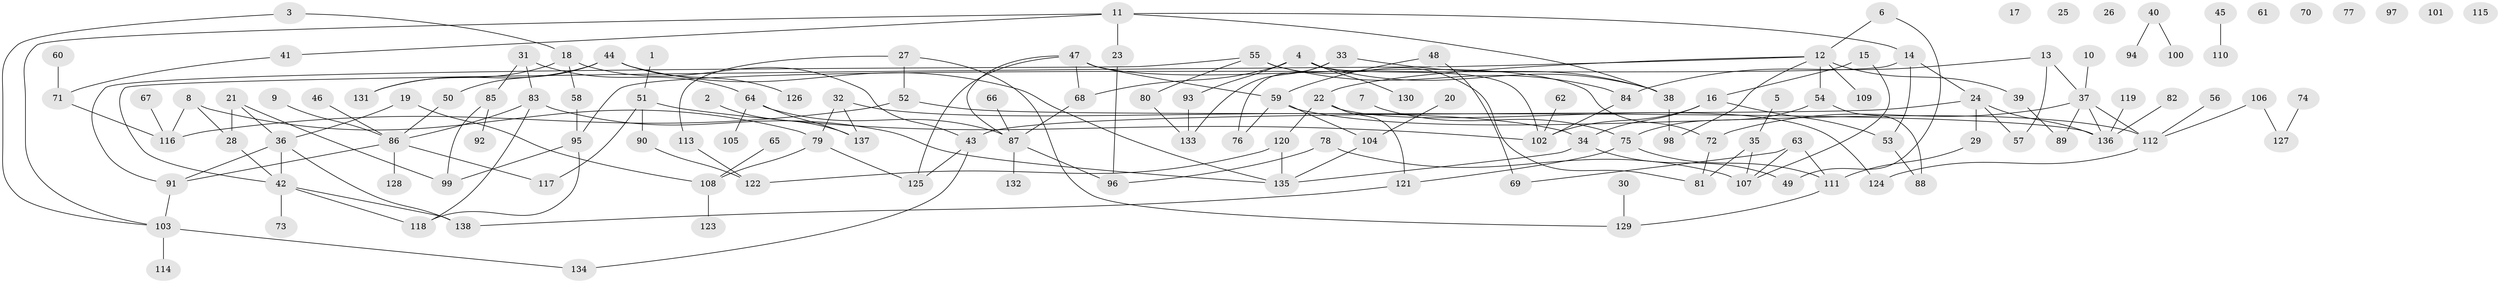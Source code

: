 // coarse degree distribution, {7: 0.027777777777777776, 13: 0.013888888888888888, 5: 0.08333333333333333, 4: 0.16666666666666666, 2: 0.2361111111111111, 6: 0.05555555555555555, 3: 0.25, 8: 0.013888888888888888, 1: 0.1527777777777778}
// Generated by graph-tools (version 1.1) at 2025/48/03/04/25 22:48:05]
// undirected, 138 vertices, 176 edges
graph export_dot {
  node [color=gray90,style=filled];
  1;
  2;
  3;
  4;
  5;
  6;
  7;
  8;
  9;
  10;
  11;
  12;
  13;
  14;
  15;
  16;
  17;
  18;
  19;
  20;
  21;
  22;
  23;
  24;
  25;
  26;
  27;
  28;
  29;
  30;
  31;
  32;
  33;
  34;
  35;
  36;
  37;
  38;
  39;
  40;
  41;
  42;
  43;
  44;
  45;
  46;
  47;
  48;
  49;
  50;
  51;
  52;
  53;
  54;
  55;
  56;
  57;
  58;
  59;
  60;
  61;
  62;
  63;
  64;
  65;
  66;
  67;
  68;
  69;
  70;
  71;
  72;
  73;
  74;
  75;
  76;
  77;
  78;
  79;
  80;
  81;
  82;
  83;
  84;
  85;
  86;
  87;
  88;
  89;
  90;
  91;
  92;
  93;
  94;
  95;
  96;
  97;
  98;
  99;
  100;
  101;
  102;
  103;
  104;
  105;
  106;
  107;
  108;
  109;
  110;
  111;
  112;
  113;
  114;
  115;
  116;
  117;
  118;
  119;
  120;
  121;
  122;
  123;
  124;
  125;
  126;
  127;
  128;
  129;
  130;
  131;
  132;
  133;
  134;
  135;
  136;
  137;
  138;
  1 -- 51;
  2 -- 137;
  3 -- 18;
  3 -- 103;
  4 -- 38;
  4 -- 68;
  4 -- 93;
  4 -- 102;
  4 -- 130;
  5 -- 35;
  6 -- 12;
  6 -- 49;
  7 -- 75;
  8 -- 28;
  8 -- 79;
  8 -- 116;
  9 -- 86;
  10 -- 37;
  11 -- 14;
  11 -- 23;
  11 -- 38;
  11 -- 41;
  11 -- 103;
  12 -- 22;
  12 -- 39;
  12 -- 42;
  12 -- 54;
  12 -- 98;
  12 -- 109;
  13 -- 37;
  13 -- 57;
  13 -- 84;
  14 -- 24;
  14 -- 53;
  14 -- 95;
  15 -- 16;
  15 -- 107;
  16 -- 34;
  16 -- 53;
  16 -- 102;
  18 -- 43;
  18 -- 58;
  18 -- 131;
  19 -- 36;
  19 -- 108;
  20 -- 104;
  21 -- 28;
  21 -- 36;
  21 -- 99;
  22 -- 120;
  22 -- 121;
  22 -- 124;
  23 -- 96;
  24 -- 29;
  24 -- 43;
  24 -- 57;
  24 -- 136;
  27 -- 52;
  27 -- 113;
  27 -- 129;
  28 -- 42;
  29 -- 111;
  30 -- 129;
  31 -- 64;
  31 -- 83;
  31 -- 85;
  32 -- 34;
  32 -- 79;
  32 -- 137;
  33 -- 38;
  33 -- 76;
  33 -- 133;
  34 -- 49;
  34 -- 135;
  35 -- 81;
  35 -- 107;
  36 -- 42;
  36 -- 91;
  36 -- 138;
  37 -- 72;
  37 -- 89;
  37 -- 112;
  37 -- 136;
  38 -- 98;
  39 -- 89;
  40 -- 94;
  40 -- 100;
  41 -- 71;
  42 -- 73;
  42 -- 118;
  42 -- 138;
  43 -- 125;
  43 -- 134;
  44 -- 50;
  44 -- 126;
  44 -- 131;
  44 -- 135;
  45 -- 110;
  46 -- 86;
  47 -- 59;
  47 -- 68;
  47 -- 72;
  47 -- 87;
  47 -- 125;
  48 -- 59;
  48 -- 69;
  50 -- 86;
  51 -- 90;
  51 -- 102;
  51 -- 117;
  52 -- 116;
  52 -- 136;
  53 -- 88;
  54 -- 75;
  54 -- 88;
  55 -- 80;
  55 -- 81;
  55 -- 84;
  55 -- 91;
  56 -- 112;
  58 -- 95;
  59 -- 76;
  59 -- 104;
  59 -- 112;
  60 -- 71;
  62 -- 102;
  63 -- 69;
  63 -- 107;
  63 -- 111;
  64 -- 87;
  64 -- 105;
  64 -- 137;
  65 -- 108;
  66 -- 87;
  67 -- 116;
  68 -- 87;
  71 -- 116;
  72 -- 81;
  74 -- 127;
  75 -- 111;
  75 -- 121;
  78 -- 96;
  78 -- 107;
  79 -- 108;
  79 -- 125;
  80 -- 133;
  82 -- 136;
  83 -- 86;
  83 -- 118;
  83 -- 135;
  84 -- 102;
  85 -- 92;
  85 -- 99;
  86 -- 91;
  86 -- 117;
  86 -- 128;
  87 -- 96;
  87 -- 132;
  90 -- 122;
  91 -- 103;
  93 -- 133;
  95 -- 99;
  95 -- 118;
  103 -- 114;
  103 -- 134;
  104 -- 135;
  106 -- 112;
  106 -- 127;
  108 -- 123;
  111 -- 129;
  112 -- 124;
  113 -- 122;
  119 -- 136;
  120 -- 122;
  120 -- 135;
  121 -- 138;
}
